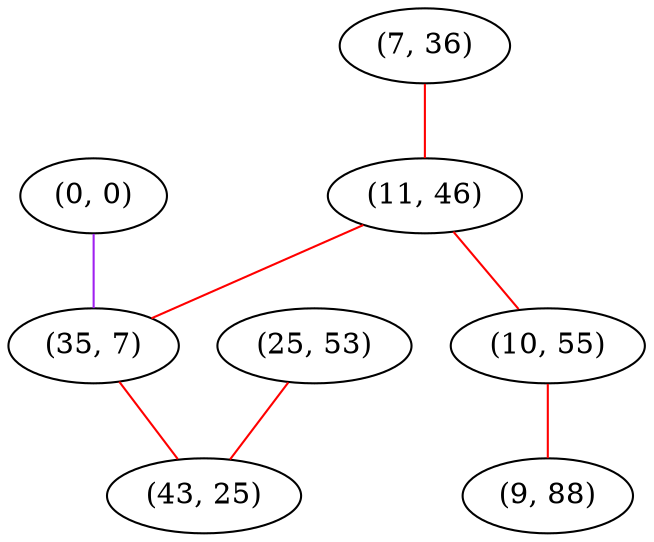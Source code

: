 graph "" {
"(0, 0)";
"(7, 36)";
"(11, 46)";
"(35, 7)";
"(10, 55)";
"(25, 53)";
"(9, 88)";
"(43, 25)";
"(0, 0)" -- "(35, 7)"  [color=purple, key=0, weight=4];
"(7, 36)" -- "(11, 46)"  [color=red, key=0, weight=1];
"(11, 46)" -- "(10, 55)"  [color=red, key=0, weight=1];
"(11, 46)" -- "(35, 7)"  [color=red, key=0, weight=1];
"(35, 7)" -- "(43, 25)"  [color=red, key=0, weight=1];
"(10, 55)" -- "(9, 88)"  [color=red, key=0, weight=1];
"(25, 53)" -- "(43, 25)"  [color=red, key=0, weight=1];
}
